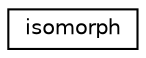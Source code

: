 digraph "Graphical Class Hierarchy"
{
  edge [fontname="Helvetica",fontsize="10",labelfontname="Helvetica",labelfontsize="10"];
  node [fontname="Helvetica",fontsize="10",shape=record];
  rankdir="LR";
  Node0 [label="isomorph",height=0.2,width=0.4,color="black", fillcolor="white", style="filled",URL="$d3/d5f/classisomorph.html"];
}
